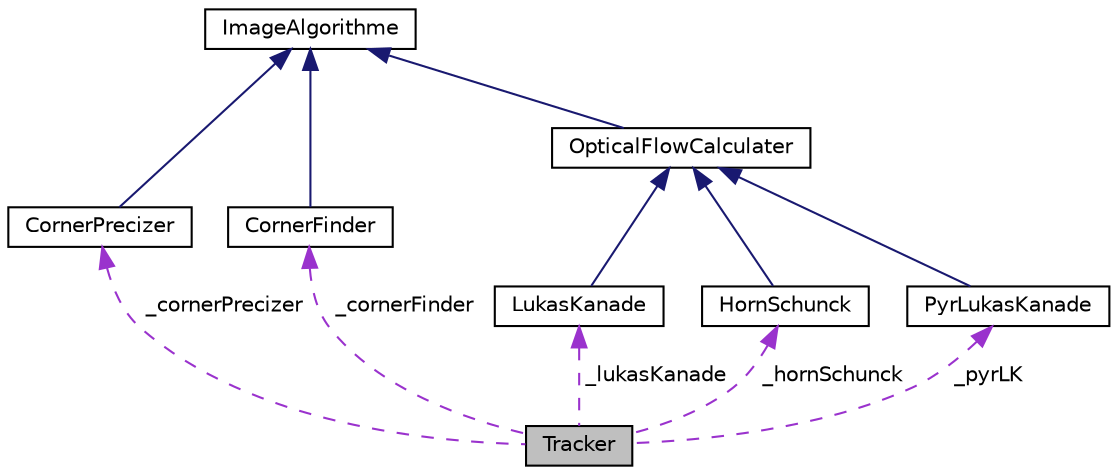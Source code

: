 digraph G
{
  edge [fontname="Helvetica",fontsize="10",labelfontname="Helvetica",labelfontsize="10"];
  node [fontname="Helvetica",fontsize="10",shape=record];
  Node1 [label="Tracker",height=0.2,width=0.4,color="black", fillcolor="grey75", style="filled" fontcolor="black"];
  Node2 -> Node1 [dir="back",color="darkorchid3",fontsize="10",style="dashed",label=" _cornerPrecizer" ,fontname="Helvetica"];
  Node2 [label="CornerPrecizer",height=0.2,width=0.4,color="black", fillcolor="white", style="filled",URL="$class_corner_precizer.html"];
  Node3 -> Node2 [dir="back",color="midnightblue",fontsize="10",style="solid",fontname="Helvetica"];
  Node3 [label="ImageAlgorithme",height=0.2,width=0.4,color="black", fillcolor="white", style="filled",URL="$class_image_algorithme.html"];
  Node4 -> Node1 [dir="back",color="darkorchid3",fontsize="10",style="dashed",label=" _cornerFinder" ,fontname="Helvetica"];
  Node4 [label="CornerFinder",height=0.2,width=0.4,color="black", fillcolor="white", style="filled",URL="$class_corner_finder.html"];
  Node3 -> Node4 [dir="back",color="midnightblue",fontsize="10",style="solid",fontname="Helvetica"];
  Node5 -> Node1 [dir="back",color="darkorchid3",fontsize="10",style="dashed",label=" _lukasKanade" ,fontname="Helvetica"];
  Node5 [label="LukasKanade",height=0.2,width=0.4,color="black", fillcolor="white", style="filled",URL="$class_lukas_kanade.html"];
  Node6 -> Node5 [dir="back",color="midnightblue",fontsize="10",style="solid",fontname="Helvetica"];
  Node6 [label="OpticalFlowCalculater",height=0.2,width=0.4,color="black", fillcolor="white", style="filled",URL="$class_optical_flow_calculater.html"];
  Node3 -> Node6 [dir="back",color="midnightblue",fontsize="10",style="solid",fontname="Helvetica"];
  Node7 -> Node1 [dir="back",color="darkorchid3",fontsize="10",style="dashed",label=" _hornSchunck" ,fontname="Helvetica"];
  Node7 [label="HornSchunck",height=0.2,width=0.4,color="black", fillcolor="white", style="filled",URL="$class_horn_schunck.html"];
  Node6 -> Node7 [dir="back",color="midnightblue",fontsize="10",style="solid",fontname="Helvetica"];
  Node8 -> Node1 [dir="back",color="darkorchid3",fontsize="10",style="dashed",label=" _pyrLK" ,fontname="Helvetica"];
  Node8 [label="PyrLukasKanade",height=0.2,width=0.4,color="black", fillcolor="white", style="filled",URL="$class_pyr_lukas_kanade.html"];
  Node6 -> Node8 [dir="back",color="midnightblue",fontsize="10",style="solid",fontname="Helvetica"];
}
